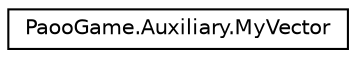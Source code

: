 digraph "Graphical Class Hierarchy"
{
 // INTERACTIVE_SVG=YES
 // LATEX_PDF_SIZE
  edge [fontname="Helvetica",fontsize="10",labelfontname="Helvetica",labelfontsize="10"];
  node [fontname="Helvetica",fontsize="10",shape=record];
  rankdir="LR";
  Node0 [label="PaooGame.Auxiliary.MyVector",height=0.2,width=0.4,color="black", fillcolor="white", style="filled",URL="$class_paoo_game_1_1_auxiliary_1_1_my_vector.html",tooltip=" "];
}

